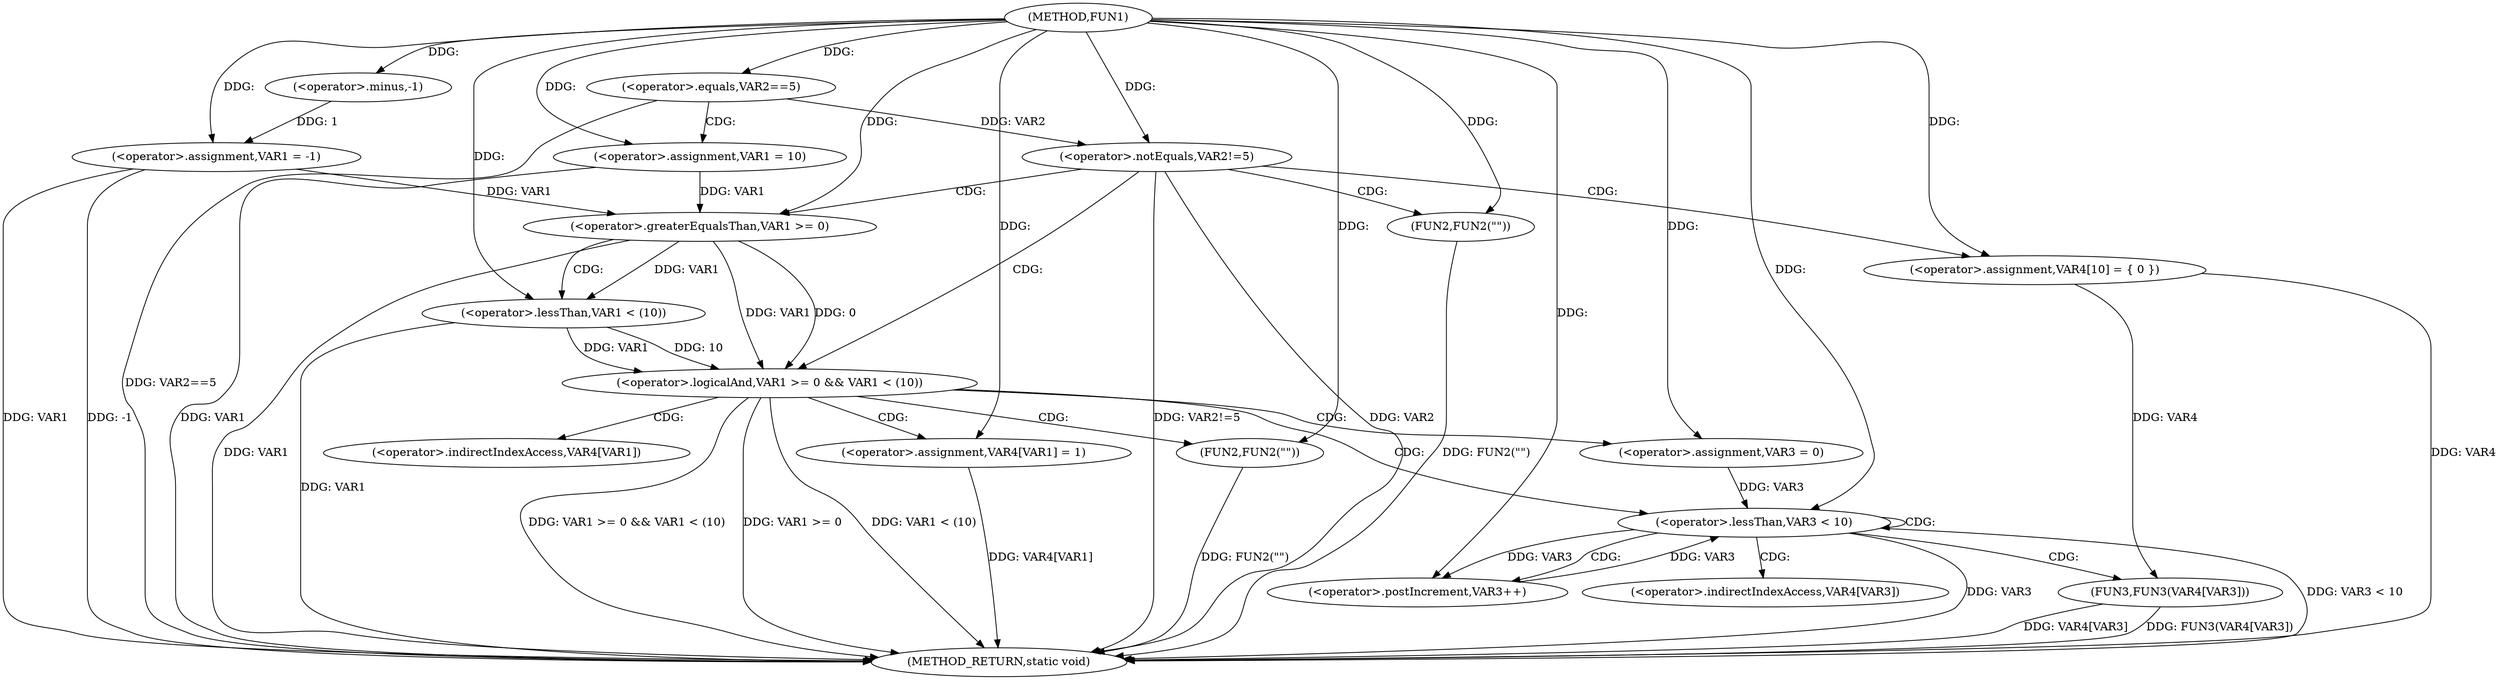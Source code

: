 digraph FUN1 {  
"1000100" [label = "(METHOD,FUN1)" ]
"1000161" [label = "(METHOD_RETURN,static void)" ]
"1000103" [label = "(<operator>.assignment,VAR1 = -1)" ]
"1000105" [label = "(<operator>.minus,-1)" ]
"1000108" [label = "(<operator>.equals,VAR2==5)" ]
"1000112" [label = "(<operator>.assignment,VAR1 = 10)" ]
"1000116" [label = "(<operator>.notEquals,VAR2!=5)" ]
"1000120" [label = "(FUN2,FUN2(\"\"))" ]
"1000127" [label = "(<operator>.assignment,VAR4[10] = { 0 })" ]
"1000130" [label = "(<operator>.logicalAnd,VAR1 >= 0 && VAR1 < (10))" ]
"1000131" [label = "(<operator>.greaterEqualsThan,VAR1 >= 0)" ]
"1000134" [label = "(<operator>.lessThan,VAR1 < (10))" ]
"1000138" [label = "(<operator>.assignment,VAR4[VAR1] = 1)" ]
"1000144" [label = "(<operator>.assignment,VAR3 = 0)" ]
"1000147" [label = "(<operator>.lessThan,VAR3 < 10)" ]
"1000150" [label = "(<operator>.postIncrement,VAR3++)" ]
"1000153" [label = "(FUN3,FUN3(VAR4[VAR3]))" ]
"1000159" [label = "(FUN2,FUN2(\"\"))" ]
"1000139" [label = "(<operator>.indirectIndexAccess,VAR4[VAR1])" ]
"1000154" [label = "(<operator>.indirectIndexAccess,VAR4[VAR3])" ]
  "1000130" -> "1000161"  [ label = "DDG: VAR1 >= 0 && VAR1 < (10)"] 
  "1000108" -> "1000161"  [ label = "DDG: VAR2==5"] 
  "1000103" -> "1000161"  [ label = "DDG: VAR1"] 
  "1000103" -> "1000161"  [ label = "DDG: -1"] 
  "1000147" -> "1000161"  [ label = "DDG: VAR3"] 
  "1000153" -> "1000161"  [ label = "DDG: VAR4[VAR3]"] 
  "1000130" -> "1000161"  [ label = "DDG: VAR1 >= 0"] 
  "1000159" -> "1000161"  [ label = "DDG: FUN2(\"\")"] 
  "1000116" -> "1000161"  [ label = "DDG: VAR2"] 
  "1000131" -> "1000161"  [ label = "DDG: VAR1"] 
  "1000138" -> "1000161"  [ label = "DDG: VAR4[VAR1]"] 
  "1000130" -> "1000161"  [ label = "DDG: VAR1 < (10)"] 
  "1000153" -> "1000161"  [ label = "DDG: FUN3(VAR4[VAR3])"] 
  "1000134" -> "1000161"  [ label = "DDG: VAR1"] 
  "1000112" -> "1000161"  [ label = "DDG: VAR1"] 
  "1000120" -> "1000161"  [ label = "DDG: FUN2(\"\")"] 
  "1000127" -> "1000161"  [ label = "DDG: VAR4"] 
  "1000147" -> "1000161"  [ label = "DDG: VAR3 < 10"] 
  "1000116" -> "1000161"  [ label = "DDG: VAR2!=5"] 
  "1000105" -> "1000103"  [ label = "DDG: 1"] 
  "1000100" -> "1000103"  [ label = "DDG: "] 
  "1000100" -> "1000105"  [ label = "DDG: "] 
  "1000100" -> "1000108"  [ label = "DDG: "] 
  "1000100" -> "1000112"  [ label = "DDG: "] 
  "1000108" -> "1000116"  [ label = "DDG: VAR2"] 
  "1000100" -> "1000116"  [ label = "DDG: "] 
  "1000100" -> "1000120"  [ label = "DDG: "] 
  "1000100" -> "1000127"  [ label = "DDG: "] 
  "1000131" -> "1000130"  [ label = "DDG: VAR1"] 
  "1000131" -> "1000130"  [ label = "DDG: 0"] 
  "1000103" -> "1000131"  [ label = "DDG: VAR1"] 
  "1000112" -> "1000131"  [ label = "DDG: VAR1"] 
  "1000100" -> "1000131"  [ label = "DDG: "] 
  "1000134" -> "1000130"  [ label = "DDG: VAR1"] 
  "1000134" -> "1000130"  [ label = "DDG: 10"] 
  "1000131" -> "1000134"  [ label = "DDG: VAR1"] 
  "1000100" -> "1000134"  [ label = "DDG: "] 
  "1000100" -> "1000138"  [ label = "DDG: "] 
  "1000100" -> "1000144"  [ label = "DDG: "] 
  "1000150" -> "1000147"  [ label = "DDG: VAR3"] 
  "1000144" -> "1000147"  [ label = "DDG: VAR3"] 
  "1000100" -> "1000147"  [ label = "DDG: "] 
  "1000147" -> "1000150"  [ label = "DDG: VAR3"] 
  "1000100" -> "1000150"  [ label = "DDG: "] 
  "1000127" -> "1000153"  [ label = "DDG: VAR4"] 
  "1000100" -> "1000159"  [ label = "DDG: "] 
  "1000108" -> "1000112"  [ label = "CDG: "] 
  "1000116" -> "1000131"  [ label = "CDG: "] 
  "1000116" -> "1000120"  [ label = "CDG: "] 
  "1000116" -> "1000127"  [ label = "CDG: "] 
  "1000116" -> "1000130"  [ label = "CDG: "] 
  "1000130" -> "1000159"  [ label = "CDG: "] 
  "1000130" -> "1000147"  [ label = "CDG: "] 
  "1000130" -> "1000139"  [ label = "CDG: "] 
  "1000130" -> "1000144"  [ label = "CDG: "] 
  "1000130" -> "1000138"  [ label = "CDG: "] 
  "1000131" -> "1000134"  [ label = "CDG: "] 
  "1000147" -> "1000153"  [ label = "CDG: "] 
  "1000147" -> "1000154"  [ label = "CDG: "] 
  "1000147" -> "1000147"  [ label = "CDG: "] 
  "1000147" -> "1000150"  [ label = "CDG: "] 
}
